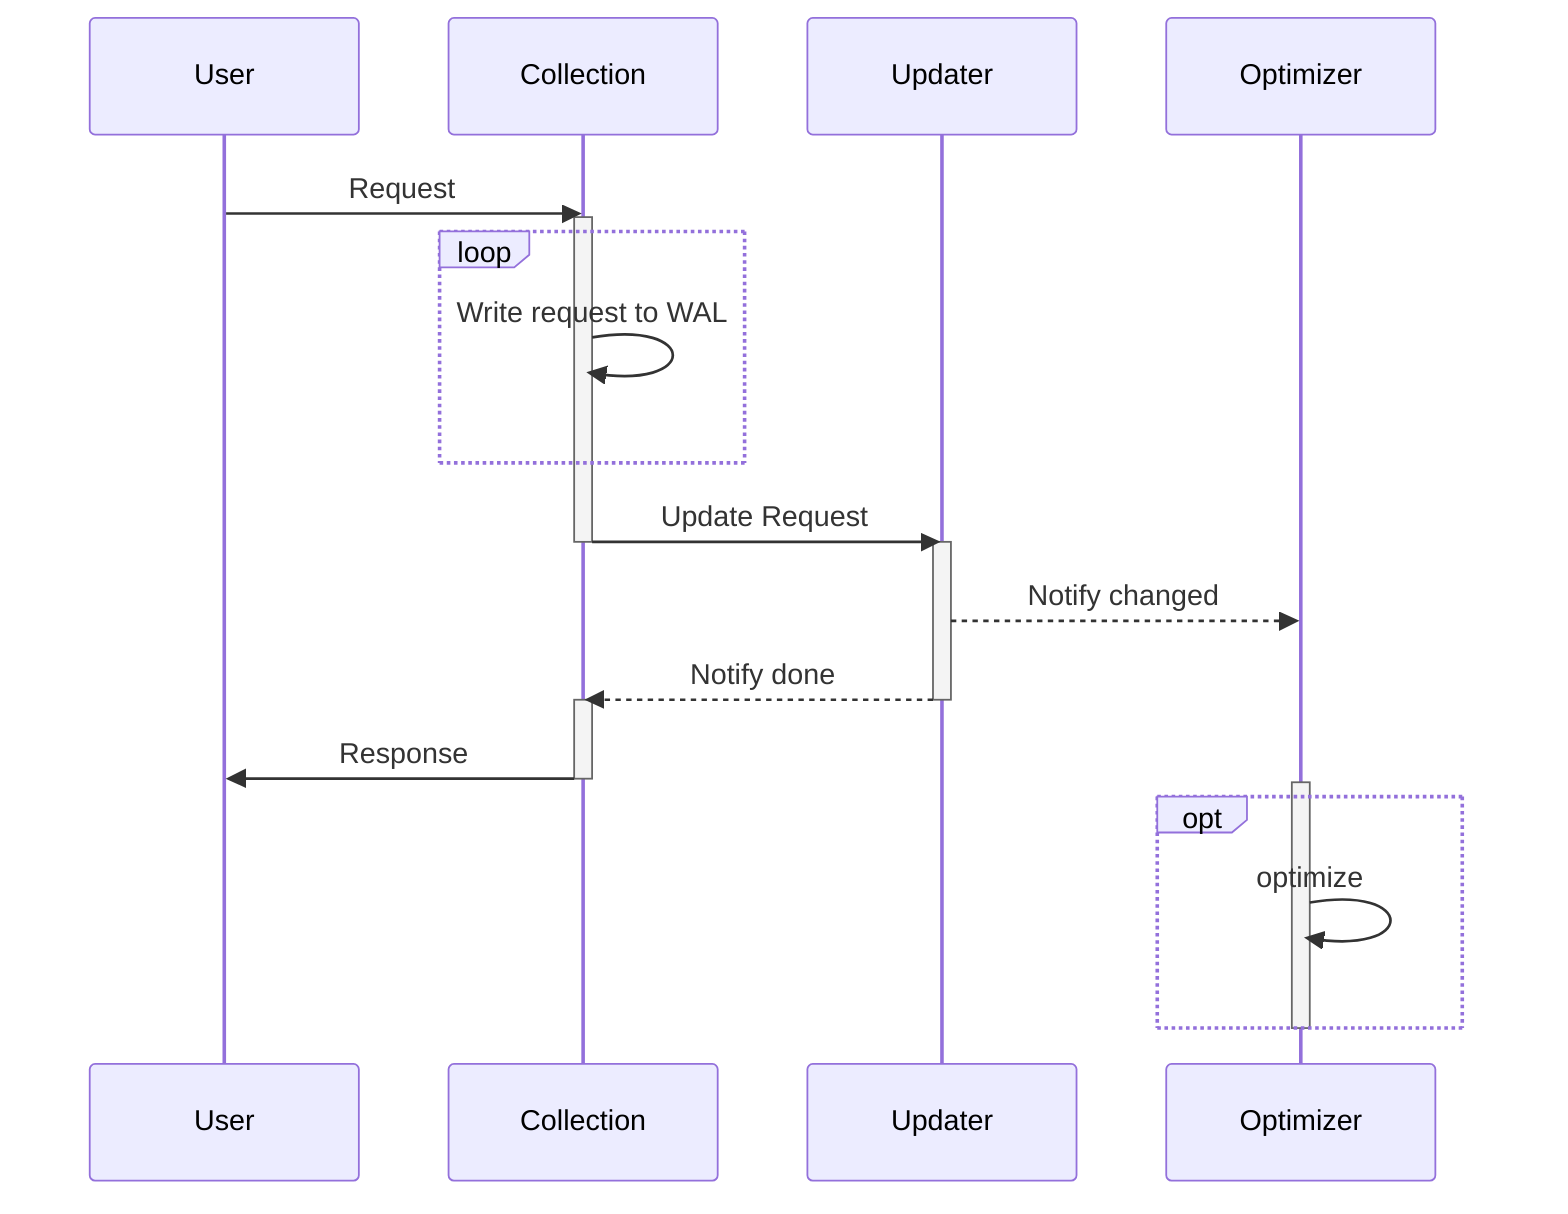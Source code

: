 sequenceDiagram
	User->>Collection: Request
	activate Collection
	loop
		Collection->>Collection: Write request to WAL
	end
	Collection->>Updater: Update Request
	deactivate Collection
	activate Updater
	Updater-->>Optimizer: Notify changed
	Updater-->>Collection: Notify done
	deactivate Updater
	activate Collection
	Collection->>User: Response
	deactivate Collection
	activate Optimizer
	opt
		Optimizer->>Optimizer: optimize
	end
	deactivate Optimizer